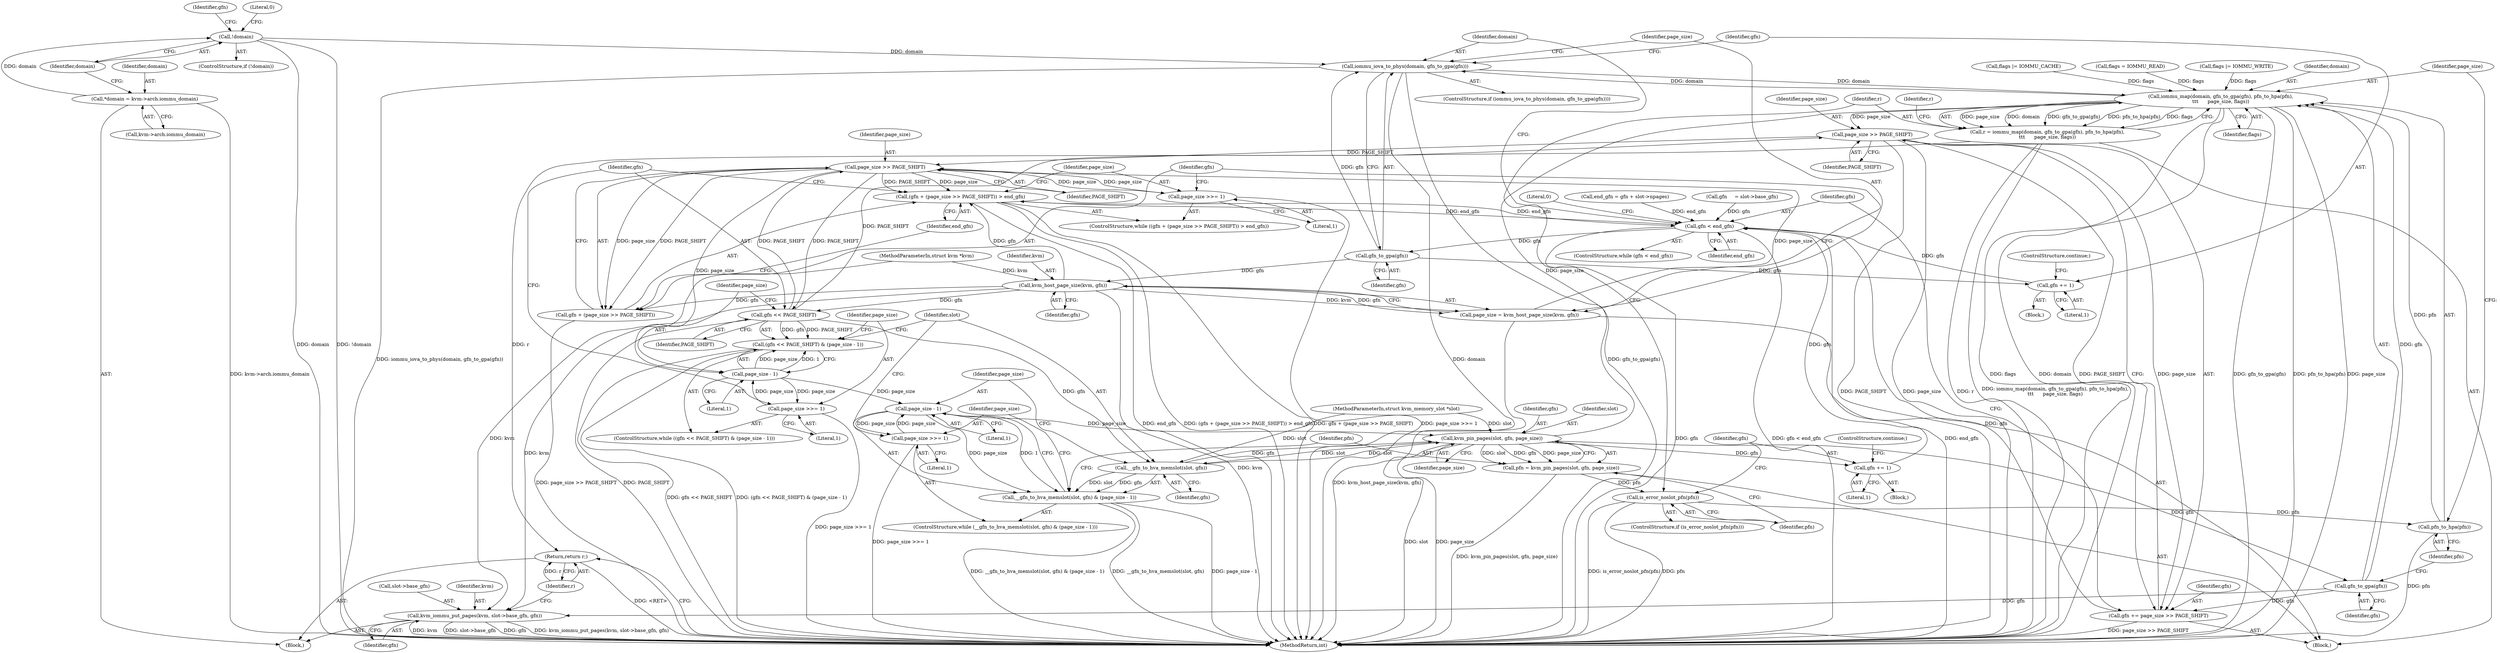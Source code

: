 digraph "1_linux_350b8bdd689cd2ab2c67c8a86a0be86cfa0751a7@API" {
"1000129" [label="(Call,!domain)"];
"1000120" [label="(Call,*domain = kvm->arch.iommu_domain)"];
"1000175" [label="(Call,iommu_iova_to_phys(domain, gfn_to_gpa(gfn)))"];
"1000238" [label="(Call,iommu_map(domain, gfn_to_gpa(gfn), pfn_to_hpa(pfn),\n\t\t\t      page_size, flags))"];
"1000236" [label="(Call,r = iommu_map(domain, gfn_to_gpa(gfn), pfn_to_hpa(pfn),\n\t\t\t      page_size, flags))"];
"1000264" [label="(Return,return r;)"];
"1000252" [label="(Call,page_size >> PAGE_SHIFT)"];
"1000193" [label="(Call,page_size >> PAGE_SHIFT)"];
"1000190" [label="(Call,(gfn + (page_size >> PAGE_SHIFT)) > end_gfn)"];
"1000169" [label="(Call,gfn < end_gfn)"];
"1000177" [label="(Call,gfn_to_gpa(gfn))"];
"1000180" [label="(Call,gfn += 1)"];
"1000186" [label="(Call,kvm_host_page_size(kvm, gfn))"];
"1000184" [label="(Call,page_size = kvm_host_page_size(kvm, gfn))"];
"1000191" [label="(Call,gfn + (page_size >> PAGE_SHIFT))"];
"1000202" [label="(Call,gfn << PAGE_SHIFT)"];
"1000201" [label="(Call,(gfn << PAGE_SHIFT) & (page_size - 1))"];
"1000213" [label="(Call,__gfn_to_hva_memslot(slot, gfn))"];
"1000212" [label="(Call,__gfn_to_hva_memslot(slot, gfn) & (page_size - 1))"];
"1000224" [label="(Call,kvm_pin_pages(slot, gfn, page_size))"];
"1000222" [label="(Call,pfn = kvm_pin_pages(slot, gfn, page_size))"];
"1000229" [label="(Call,is_error_noslot_pfn(pfn))"];
"1000242" [label="(Call,pfn_to_hpa(pfn))"];
"1000232" [label="(Call,gfn += 1)"];
"1000240" [label="(Call,gfn_to_gpa(gfn))"];
"1000250" [label="(Call,gfn += page_size >> PAGE_SHIFT)"];
"1000258" [label="(Call,kvm_iommu_put_pages(kvm, slot->base_gfn, gfn))"];
"1000197" [label="(Call,page_size >>= 1)"];
"1000205" [label="(Call,page_size - 1)"];
"1000208" [label="(Call,page_size >>= 1)"];
"1000216" [label="(Call,page_size - 1)"];
"1000219" [label="(Call,page_size >>= 1)"];
"1000222" [label="(Call,pfn = kvm_pin_pages(slot, gfn, page_size))"];
"1000188" [label="(Identifier,gfn)"];
"1000240" [label="(Call,gfn_to_gpa(gfn))"];
"1000192" [label="(Identifier,gfn)"];
"1000183" [label="(ControlStructure,continue;)"];
"1000266" [label="(MethodReturn,int)"];
"1000205" [label="(Call,page_size - 1)"];
"1000219" [label="(Call,page_size >>= 1)"];
"1000199" [label="(Literal,1)"];
"1000194" [label="(Identifier,page_size)"];
"1000186" [label="(Call,kvm_host_page_size(kvm, gfn))"];
"1000109" [label="(MethodParameterIn,struct kvm *kvm)"];
"1000235" [label="(ControlStructure,continue;)"];
"1000231" [label="(Block,)"];
"1000110" [label="(MethodParameterIn,struct kvm_memory_slot *slot)"];
"1000208" [label="(Call,page_size >>= 1)"];
"1000133" [label="(Call,gfn     = slot->base_gfn)"];
"1000134" [label="(Identifier,gfn)"];
"1000202" [label="(Call,gfn << PAGE_SHIFT)"];
"1000128" [label="(ControlStructure,if (!domain))"];
"1000227" [label="(Identifier,page_size)"];
"1000172" [label="(Block,)"];
"1000211" [label="(ControlStructure,while (__gfn_to_hva_memslot(slot, gfn) & (page_size - 1)))"];
"1000256" [label="(Literal,0)"];
"1000230" [label="(Identifier,pfn)"];
"1000250" [label="(Call,gfn += page_size >> PAGE_SHIFT)"];
"1000232" [label="(Call,gfn += 1)"];
"1000132" [label="(Literal,0)"];
"1000258" [label="(Call,kvm_iommu_put_pages(kvm, slot->base_gfn, gfn))"];
"1000180" [label="(Call,gfn += 1)"];
"1000263" [label="(Identifier,gfn)"];
"1000239" [label="(Identifier,domain)"];
"1000241" [label="(Identifier,gfn)"];
"1000121" [label="(Identifier,domain)"];
"1000200" [label="(ControlStructure,while ((gfn << PAGE_SHIFT) & (page_size - 1)))"];
"1000181" [label="(Identifier,gfn)"];
"1000223" [label="(Identifier,pfn)"];
"1000185" [label="(Identifier,page_size)"];
"1000111" [label="(Block,)"];
"1000217" [label="(Identifier,page_size)"];
"1000204" [label="(Identifier,PAGE_SHIFT)"];
"1000165" [label="(Call,flags |= IOMMU_CACHE)"];
"1000215" [label="(Identifier,gfn)"];
"1000171" [label="(Identifier,end_gfn)"];
"1000243" [label="(Identifier,pfn)"];
"1000177" [label="(Call,gfn_to_gpa(gfn))"];
"1000216" [label="(Call,page_size - 1)"];
"1000242" [label="(Call,pfn_to_hpa(pfn))"];
"1000244" [label="(Identifier,page_size)"];
"1000233" [label="(Identifier,gfn)"];
"1000168" [label="(ControlStructure,while (gfn < end_gfn))"];
"1000238" [label="(Call,iommu_map(domain, gfn_to_gpa(gfn), pfn_to_hpa(pfn),\n\t\t\t      page_size, flags))"];
"1000190" [label="(Call,(gfn + (page_size >> PAGE_SHIFT)) > end_gfn)"];
"1000254" [label="(Identifier,PAGE_SHIFT)"];
"1000170" [label="(Identifier,gfn)"];
"1000174" [label="(ControlStructure,if (iommu_iova_to_phys(domain, gfn_to_gpa(gfn))))"];
"1000129" [label="(Call,!domain)"];
"1000193" [label="(Call,page_size >> PAGE_SHIFT)"];
"1000178" [label="(Identifier,gfn)"];
"1000138" [label="(Call,end_gfn = gfn + slot->npages)"];
"1000169" [label="(Call,gfn < end_gfn)"];
"1000251" [label="(Identifier,gfn)"];
"1000226" [label="(Identifier,gfn)"];
"1000206" [label="(Identifier,page_size)"];
"1000176" [label="(Identifier,domain)"];
"1000203" [label="(Identifier,gfn)"];
"1000236" [label="(Call,r = iommu_map(domain, gfn_to_gpa(gfn), pfn_to_hpa(pfn),\n\t\t\t      page_size, flags))"];
"1000210" [label="(Literal,1)"];
"1000264" [label="(Return,return r;)"];
"1000120" [label="(Call,*domain = kvm->arch.iommu_domain)"];
"1000122" [label="(Call,kvm->arch.iommu_domain)"];
"1000253" [label="(Identifier,page_size)"];
"1000201" [label="(Call,(gfn << PAGE_SHIFT) & (page_size - 1))"];
"1000145" [label="(Call,flags = IOMMU_READ)"];
"1000265" [label="(Identifier,r)"];
"1000220" [label="(Identifier,page_size)"];
"1000245" [label="(Identifier,flags)"];
"1000197" [label="(Call,page_size >>= 1)"];
"1000209" [label="(Identifier,page_size)"];
"1000234" [label="(Literal,1)"];
"1000155" [label="(Call,flags |= IOMMU_WRITE)"];
"1000252" [label="(Call,page_size >> PAGE_SHIFT)"];
"1000187" [label="(Identifier,kvm)"];
"1000212" [label="(Call,__gfn_to_hva_memslot(slot, gfn) & (page_size - 1))"];
"1000184" [label="(Call,page_size = kvm_host_page_size(kvm, gfn))"];
"1000218" [label="(Literal,1)"];
"1000207" [label="(Literal,1)"];
"1000214" [label="(Identifier,slot)"];
"1000221" [label="(Literal,1)"];
"1000229" [label="(Call,is_error_noslot_pfn(pfn))"];
"1000237" [label="(Identifier,r)"];
"1000228" [label="(ControlStructure,if (is_error_noslot_pfn(pfn)))"];
"1000196" [label="(Identifier,end_gfn)"];
"1000189" [label="(ControlStructure,while ((gfn + (page_size >> PAGE_SHIFT)) > end_gfn))"];
"1000225" [label="(Identifier,slot)"];
"1000195" [label="(Identifier,PAGE_SHIFT)"];
"1000247" [label="(Identifier,r)"];
"1000259" [label="(Identifier,kvm)"];
"1000182" [label="(Literal,1)"];
"1000224" [label="(Call,kvm_pin_pages(slot, gfn, page_size))"];
"1000198" [label="(Identifier,page_size)"];
"1000191" [label="(Call,gfn + (page_size >> PAGE_SHIFT))"];
"1000179" [label="(Block,)"];
"1000130" [label="(Identifier,domain)"];
"1000175" [label="(Call,iommu_iova_to_phys(domain, gfn_to_gpa(gfn)))"];
"1000260" [label="(Call,slot->base_gfn)"];
"1000213" [label="(Call,__gfn_to_hva_memslot(slot, gfn))"];
"1000129" -> "1000128"  [label="AST: "];
"1000129" -> "1000130"  [label="CFG: "];
"1000130" -> "1000129"  [label="AST: "];
"1000132" -> "1000129"  [label="CFG: "];
"1000134" -> "1000129"  [label="CFG: "];
"1000129" -> "1000266"  [label="DDG: domain"];
"1000129" -> "1000266"  [label="DDG: !domain"];
"1000120" -> "1000129"  [label="DDG: domain"];
"1000129" -> "1000175"  [label="DDG: domain"];
"1000120" -> "1000111"  [label="AST: "];
"1000120" -> "1000122"  [label="CFG: "];
"1000121" -> "1000120"  [label="AST: "];
"1000122" -> "1000120"  [label="AST: "];
"1000130" -> "1000120"  [label="CFG: "];
"1000120" -> "1000266"  [label="DDG: kvm->arch.iommu_domain"];
"1000175" -> "1000174"  [label="AST: "];
"1000175" -> "1000177"  [label="CFG: "];
"1000176" -> "1000175"  [label="AST: "];
"1000177" -> "1000175"  [label="AST: "];
"1000181" -> "1000175"  [label="CFG: "];
"1000185" -> "1000175"  [label="CFG: "];
"1000175" -> "1000266"  [label="DDG: domain"];
"1000175" -> "1000266"  [label="DDG: gfn_to_gpa(gfn)"];
"1000175" -> "1000266"  [label="DDG: iommu_iova_to_phys(domain, gfn_to_gpa(gfn))"];
"1000238" -> "1000175"  [label="DDG: domain"];
"1000177" -> "1000175"  [label="DDG: gfn"];
"1000175" -> "1000238"  [label="DDG: domain"];
"1000238" -> "1000236"  [label="AST: "];
"1000238" -> "1000245"  [label="CFG: "];
"1000239" -> "1000238"  [label="AST: "];
"1000240" -> "1000238"  [label="AST: "];
"1000242" -> "1000238"  [label="AST: "];
"1000244" -> "1000238"  [label="AST: "];
"1000245" -> "1000238"  [label="AST: "];
"1000236" -> "1000238"  [label="CFG: "];
"1000238" -> "1000266"  [label="DDG: flags"];
"1000238" -> "1000266"  [label="DDG: domain"];
"1000238" -> "1000266"  [label="DDG: gfn_to_gpa(gfn)"];
"1000238" -> "1000266"  [label="DDG: pfn_to_hpa(pfn)"];
"1000238" -> "1000266"  [label="DDG: page_size"];
"1000238" -> "1000236"  [label="DDG: page_size"];
"1000238" -> "1000236"  [label="DDG: domain"];
"1000238" -> "1000236"  [label="DDG: gfn_to_gpa(gfn)"];
"1000238" -> "1000236"  [label="DDG: pfn_to_hpa(pfn)"];
"1000238" -> "1000236"  [label="DDG: flags"];
"1000240" -> "1000238"  [label="DDG: gfn"];
"1000242" -> "1000238"  [label="DDG: pfn"];
"1000224" -> "1000238"  [label="DDG: page_size"];
"1000165" -> "1000238"  [label="DDG: flags"];
"1000155" -> "1000238"  [label="DDG: flags"];
"1000145" -> "1000238"  [label="DDG: flags"];
"1000238" -> "1000252"  [label="DDG: page_size"];
"1000236" -> "1000172"  [label="AST: "];
"1000237" -> "1000236"  [label="AST: "];
"1000247" -> "1000236"  [label="CFG: "];
"1000236" -> "1000266"  [label="DDG: r"];
"1000236" -> "1000266"  [label="DDG: iommu_map(domain, gfn_to_gpa(gfn), pfn_to_hpa(pfn),\n\t\t\t      page_size, flags)"];
"1000236" -> "1000264"  [label="DDG: r"];
"1000264" -> "1000111"  [label="AST: "];
"1000264" -> "1000265"  [label="CFG: "];
"1000265" -> "1000264"  [label="AST: "];
"1000266" -> "1000264"  [label="CFG: "];
"1000264" -> "1000266"  [label="DDG: <RET>"];
"1000265" -> "1000264"  [label="DDG: r"];
"1000252" -> "1000250"  [label="AST: "];
"1000252" -> "1000254"  [label="CFG: "];
"1000253" -> "1000252"  [label="AST: "];
"1000254" -> "1000252"  [label="AST: "];
"1000250" -> "1000252"  [label="CFG: "];
"1000252" -> "1000266"  [label="DDG: page_size"];
"1000252" -> "1000266"  [label="DDG: PAGE_SHIFT"];
"1000252" -> "1000193"  [label="DDG: PAGE_SHIFT"];
"1000252" -> "1000250"  [label="DDG: page_size"];
"1000252" -> "1000250"  [label="DDG: PAGE_SHIFT"];
"1000202" -> "1000252"  [label="DDG: PAGE_SHIFT"];
"1000193" -> "1000191"  [label="AST: "];
"1000193" -> "1000195"  [label="CFG: "];
"1000194" -> "1000193"  [label="AST: "];
"1000195" -> "1000193"  [label="AST: "];
"1000191" -> "1000193"  [label="CFG: "];
"1000193" -> "1000190"  [label="DDG: page_size"];
"1000193" -> "1000190"  [label="DDG: PAGE_SHIFT"];
"1000193" -> "1000191"  [label="DDG: page_size"];
"1000193" -> "1000191"  [label="DDG: PAGE_SHIFT"];
"1000184" -> "1000193"  [label="DDG: page_size"];
"1000197" -> "1000193"  [label="DDG: page_size"];
"1000202" -> "1000193"  [label="DDG: PAGE_SHIFT"];
"1000193" -> "1000197"  [label="DDG: page_size"];
"1000193" -> "1000202"  [label="DDG: PAGE_SHIFT"];
"1000193" -> "1000205"  [label="DDG: page_size"];
"1000190" -> "1000189"  [label="AST: "];
"1000190" -> "1000196"  [label="CFG: "];
"1000191" -> "1000190"  [label="AST: "];
"1000196" -> "1000190"  [label="AST: "];
"1000198" -> "1000190"  [label="CFG: "];
"1000203" -> "1000190"  [label="CFG: "];
"1000190" -> "1000266"  [label="DDG: (gfn + (page_size >> PAGE_SHIFT)) > end_gfn"];
"1000190" -> "1000266"  [label="DDG: gfn + (page_size >> PAGE_SHIFT)"];
"1000190" -> "1000266"  [label="DDG: end_gfn"];
"1000190" -> "1000169"  [label="DDG: end_gfn"];
"1000186" -> "1000190"  [label="DDG: gfn"];
"1000169" -> "1000190"  [label="DDG: end_gfn"];
"1000169" -> "1000168"  [label="AST: "];
"1000169" -> "1000171"  [label="CFG: "];
"1000170" -> "1000169"  [label="AST: "];
"1000171" -> "1000169"  [label="AST: "];
"1000176" -> "1000169"  [label="CFG: "];
"1000256" -> "1000169"  [label="CFG: "];
"1000169" -> "1000266"  [label="DDG: gfn < end_gfn"];
"1000169" -> "1000266"  [label="DDG: end_gfn"];
"1000169" -> "1000266"  [label="DDG: gfn"];
"1000250" -> "1000169"  [label="DDG: gfn"];
"1000232" -> "1000169"  [label="DDG: gfn"];
"1000180" -> "1000169"  [label="DDG: gfn"];
"1000133" -> "1000169"  [label="DDG: gfn"];
"1000138" -> "1000169"  [label="DDG: end_gfn"];
"1000169" -> "1000177"  [label="DDG: gfn"];
"1000177" -> "1000178"  [label="CFG: "];
"1000178" -> "1000177"  [label="AST: "];
"1000177" -> "1000180"  [label="DDG: gfn"];
"1000177" -> "1000186"  [label="DDG: gfn"];
"1000180" -> "1000179"  [label="AST: "];
"1000180" -> "1000182"  [label="CFG: "];
"1000181" -> "1000180"  [label="AST: "];
"1000182" -> "1000180"  [label="AST: "];
"1000183" -> "1000180"  [label="CFG: "];
"1000186" -> "1000184"  [label="AST: "];
"1000186" -> "1000188"  [label="CFG: "];
"1000187" -> "1000186"  [label="AST: "];
"1000188" -> "1000186"  [label="AST: "];
"1000184" -> "1000186"  [label="CFG: "];
"1000186" -> "1000266"  [label="DDG: kvm"];
"1000186" -> "1000184"  [label="DDG: kvm"];
"1000186" -> "1000184"  [label="DDG: gfn"];
"1000109" -> "1000186"  [label="DDG: kvm"];
"1000186" -> "1000191"  [label="DDG: gfn"];
"1000186" -> "1000202"  [label="DDG: gfn"];
"1000186" -> "1000258"  [label="DDG: kvm"];
"1000184" -> "1000172"  [label="AST: "];
"1000185" -> "1000184"  [label="AST: "];
"1000192" -> "1000184"  [label="CFG: "];
"1000184" -> "1000266"  [label="DDG: kvm_host_page_size(kvm, gfn)"];
"1000192" -> "1000191"  [label="AST: "];
"1000196" -> "1000191"  [label="CFG: "];
"1000191" -> "1000266"  [label="DDG: page_size >> PAGE_SHIFT"];
"1000202" -> "1000201"  [label="AST: "];
"1000202" -> "1000204"  [label="CFG: "];
"1000203" -> "1000202"  [label="AST: "];
"1000204" -> "1000202"  [label="AST: "];
"1000206" -> "1000202"  [label="CFG: "];
"1000202" -> "1000266"  [label="DDG: PAGE_SHIFT"];
"1000202" -> "1000201"  [label="DDG: gfn"];
"1000202" -> "1000201"  [label="DDG: PAGE_SHIFT"];
"1000202" -> "1000213"  [label="DDG: gfn"];
"1000201" -> "1000200"  [label="AST: "];
"1000201" -> "1000205"  [label="CFG: "];
"1000205" -> "1000201"  [label="AST: "];
"1000209" -> "1000201"  [label="CFG: "];
"1000214" -> "1000201"  [label="CFG: "];
"1000201" -> "1000266"  [label="DDG: (gfn << PAGE_SHIFT) & (page_size - 1)"];
"1000201" -> "1000266"  [label="DDG: gfn << PAGE_SHIFT"];
"1000205" -> "1000201"  [label="DDG: page_size"];
"1000205" -> "1000201"  [label="DDG: 1"];
"1000213" -> "1000212"  [label="AST: "];
"1000213" -> "1000215"  [label="CFG: "];
"1000214" -> "1000213"  [label="AST: "];
"1000215" -> "1000213"  [label="AST: "];
"1000217" -> "1000213"  [label="CFG: "];
"1000213" -> "1000212"  [label="DDG: slot"];
"1000213" -> "1000212"  [label="DDG: gfn"];
"1000224" -> "1000213"  [label="DDG: slot"];
"1000110" -> "1000213"  [label="DDG: slot"];
"1000213" -> "1000224"  [label="DDG: slot"];
"1000213" -> "1000224"  [label="DDG: gfn"];
"1000212" -> "1000211"  [label="AST: "];
"1000212" -> "1000216"  [label="CFG: "];
"1000216" -> "1000212"  [label="AST: "];
"1000220" -> "1000212"  [label="CFG: "];
"1000223" -> "1000212"  [label="CFG: "];
"1000212" -> "1000266"  [label="DDG: page_size - 1"];
"1000212" -> "1000266"  [label="DDG: __gfn_to_hva_memslot(slot, gfn) & (page_size - 1)"];
"1000212" -> "1000266"  [label="DDG: __gfn_to_hva_memslot(slot, gfn)"];
"1000216" -> "1000212"  [label="DDG: page_size"];
"1000216" -> "1000212"  [label="DDG: 1"];
"1000224" -> "1000222"  [label="AST: "];
"1000224" -> "1000227"  [label="CFG: "];
"1000225" -> "1000224"  [label="AST: "];
"1000226" -> "1000224"  [label="AST: "];
"1000227" -> "1000224"  [label="AST: "];
"1000222" -> "1000224"  [label="CFG: "];
"1000224" -> "1000266"  [label="DDG: slot"];
"1000224" -> "1000266"  [label="DDG: page_size"];
"1000224" -> "1000222"  [label="DDG: slot"];
"1000224" -> "1000222"  [label="DDG: gfn"];
"1000224" -> "1000222"  [label="DDG: page_size"];
"1000110" -> "1000224"  [label="DDG: slot"];
"1000216" -> "1000224"  [label="DDG: page_size"];
"1000224" -> "1000232"  [label="DDG: gfn"];
"1000224" -> "1000240"  [label="DDG: gfn"];
"1000222" -> "1000172"  [label="AST: "];
"1000223" -> "1000222"  [label="AST: "];
"1000230" -> "1000222"  [label="CFG: "];
"1000222" -> "1000266"  [label="DDG: kvm_pin_pages(slot, gfn, page_size)"];
"1000222" -> "1000229"  [label="DDG: pfn"];
"1000229" -> "1000228"  [label="AST: "];
"1000229" -> "1000230"  [label="CFG: "];
"1000230" -> "1000229"  [label="AST: "];
"1000233" -> "1000229"  [label="CFG: "];
"1000237" -> "1000229"  [label="CFG: "];
"1000229" -> "1000266"  [label="DDG: is_error_noslot_pfn(pfn)"];
"1000229" -> "1000266"  [label="DDG: pfn"];
"1000229" -> "1000242"  [label="DDG: pfn"];
"1000242" -> "1000243"  [label="CFG: "];
"1000243" -> "1000242"  [label="AST: "];
"1000244" -> "1000242"  [label="CFG: "];
"1000242" -> "1000266"  [label="DDG: pfn"];
"1000232" -> "1000231"  [label="AST: "];
"1000232" -> "1000234"  [label="CFG: "];
"1000233" -> "1000232"  [label="AST: "];
"1000234" -> "1000232"  [label="AST: "];
"1000235" -> "1000232"  [label="CFG: "];
"1000240" -> "1000241"  [label="CFG: "];
"1000241" -> "1000240"  [label="AST: "];
"1000243" -> "1000240"  [label="CFG: "];
"1000240" -> "1000250"  [label="DDG: gfn"];
"1000240" -> "1000258"  [label="DDG: gfn"];
"1000250" -> "1000172"  [label="AST: "];
"1000251" -> "1000250"  [label="AST: "];
"1000170" -> "1000250"  [label="CFG: "];
"1000250" -> "1000266"  [label="DDG: page_size >> PAGE_SHIFT"];
"1000258" -> "1000111"  [label="AST: "];
"1000258" -> "1000263"  [label="CFG: "];
"1000259" -> "1000258"  [label="AST: "];
"1000260" -> "1000258"  [label="AST: "];
"1000263" -> "1000258"  [label="AST: "];
"1000265" -> "1000258"  [label="CFG: "];
"1000258" -> "1000266"  [label="DDG: kvm"];
"1000258" -> "1000266"  [label="DDG: slot->base_gfn"];
"1000258" -> "1000266"  [label="DDG: gfn"];
"1000258" -> "1000266"  [label="DDG: kvm_iommu_put_pages(kvm, slot->base_gfn, gfn)"];
"1000109" -> "1000258"  [label="DDG: kvm"];
"1000197" -> "1000189"  [label="AST: "];
"1000197" -> "1000199"  [label="CFG: "];
"1000198" -> "1000197"  [label="AST: "];
"1000199" -> "1000197"  [label="AST: "];
"1000192" -> "1000197"  [label="CFG: "];
"1000197" -> "1000266"  [label="DDG: page_size >>= 1"];
"1000205" -> "1000207"  [label="CFG: "];
"1000206" -> "1000205"  [label="AST: "];
"1000207" -> "1000205"  [label="AST: "];
"1000208" -> "1000205"  [label="DDG: page_size"];
"1000205" -> "1000208"  [label="DDG: page_size"];
"1000205" -> "1000216"  [label="DDG: page_size"];
"1000208" -> "1000200"  [label="AST: "];
"1000208" -> "1000210"  [label="CFG: "];
"1000209" -> "1000208"  [label="AST: "];
"1000210" -> "1000208"  [label="AST: "];
"1000203" -> "1000208"  [label="CFG: "];
"1000208" -> "1000266"  [label="DDG: page_size >>= 1"];
"1000216" -> "1000218"  [label="CFG: "];
"1000217" -> "1000216"  [label="AST: "];
"1000218" -> "1000216"  [label="AST: "];
"1000219" -> "1000216"  [label="DDG: page_size"];
"1000216" -> "1000219"  [label="DDG: page_size"];
"1000219" -> "1000211"  [label="AST: "];
"1000219" -> "1000221"  [label="CFG: "];
"1000220" -> "1000219"  [label="AST: "];
"1000221" -> "1000219"  [label="AST: "];
"1000214" -> "1000219"  [label="CFG: "];
"1000219" -> "1000266"  [label="DDG: page_size >>= 1"];
}
